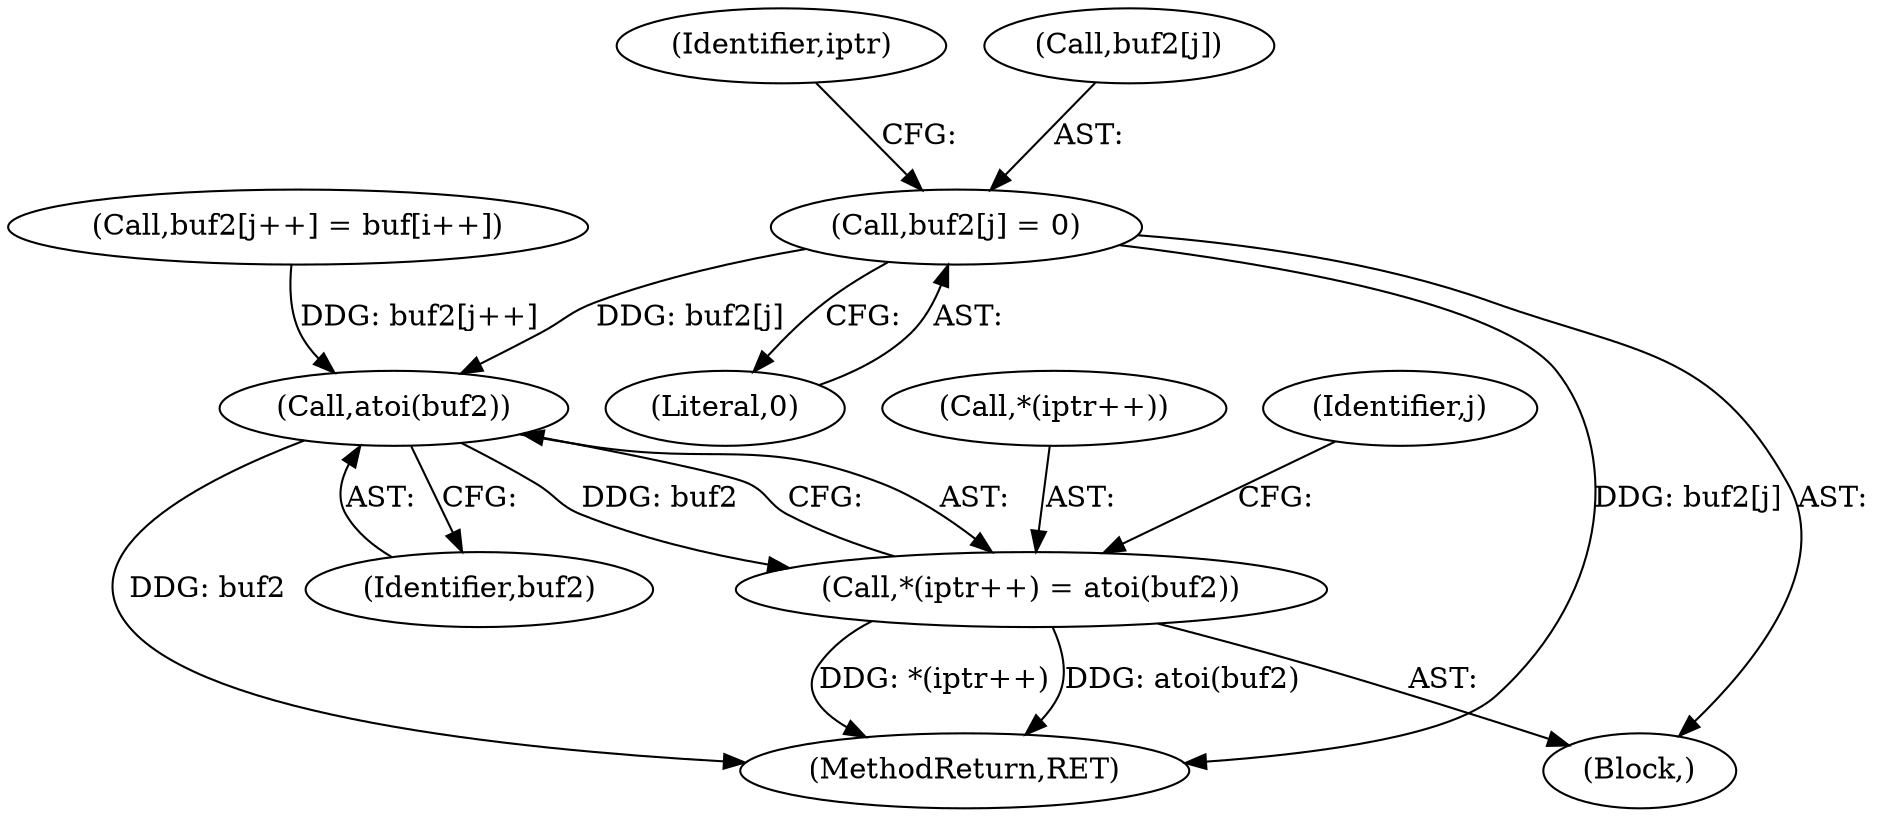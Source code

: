 digraph "0_enlightment_c21beaf1780cf3ca291735ae7d58a3dde63277a2@array" {
"1000902" [label="(Call,buf2[j] = 0)"];
"1000911" [label="(Call,atoi(buf2))"];
"1000907" [label="(Call,*(iptr++) = atoi(buf2))"];
"1000907" [label="(Call,*(iptr++) = atoi(buf2))"];
"1000910" [label="(Identifier,iptr)"];
"1000911" [label="(Call,atoi(buf2))"];
"1000914" [label="(Identifier,j)"];
"1000890" [label="(Call,buf2[j++] = buf[i++])"];
"1000906" [label="(Literal,0)"];
"1001750" [label="(MethodReturn,RET)"];
"1000903" [label="(Call,buf2[j])"];
"1000912" [label="(Identifier,buf2)"];
"1000908" [label="(Call,*(iptr++))"];
"1000901" [label="(Block,)"];
"1000902" [label="(Call,buf2[j] = 0)"];
"1000902" -> "1000901"  [label="AST: "];
"1000902" -> "1000906"  [label="CFG: "];
"1000903" -> "1000902"  [label="AST: "];
"1000906" -> "1000902"  [label="AST: "];
"1000910" -> "1000902"  [label="CFG: "];
"1000902" -> "1001750"  [label="DDG: buf2[j]"];
"1000902" -> "1000911"  [label="DDG: buf2[j]"];
"1000911" -> "1000907"  [label="AST: "];
"1000911" -> "1000912"  [label="CFG: "];
"1000912" -> "1000911"  [label="AST: "];
"1000907" -> "1000911"  [label="CFG: "];
"1000911" -> "1001750"  [label="DDG: buf2"];
"1000911" -> "1000907"  [label="DDG: buf2"];
"1000890" -> "1000911"  [label="DDG: buf2[j++]"];
"1000907" -> "1000901"  [label="AST: "];
"1000908" -> "1000907"  [label="AST: "];
"1000914" -> "1000907"  [label="CFG: "];
"1000907" -> "1001750"  [label="DDG: atoi(buf2)"];
"1000907" -> "1001750"  [label="DDG: *(iptr++)"];
}
